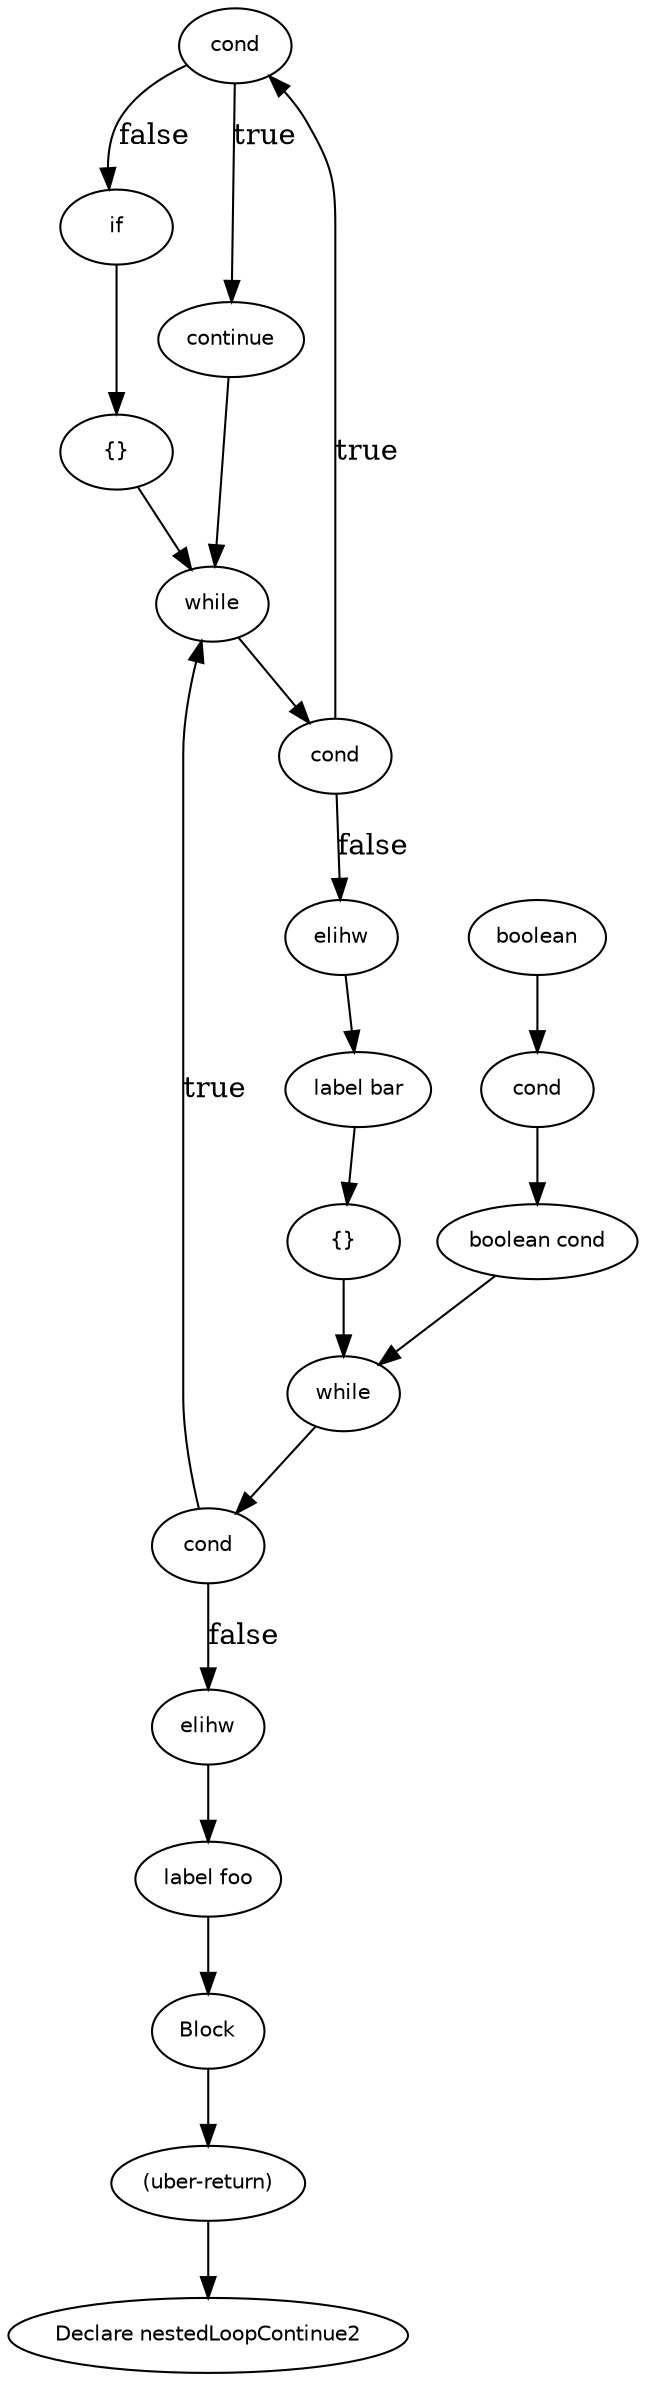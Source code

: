 digraph nestedLoopContinue2 {
  19 [
    label = cond,
    fontname = Helvetica,
    fontsize = 10
  ];
  18 [
    label = if,
    fontname = Helvetica,
    fontsize = 10
  ];
  17 [
    label = "{}",
    fontname = Helvetica,
    fontsize = 10
  ];
  16 [
    label = cond,
    fontname = Helvetica,
    fontsize = 10
  ];
  15 [
    label = elihw,
    fontname = Helvetica,
    fontsize = 10
  ];
  14 [
    label = while,
    fontname = Helvetica,
    fontsize = 10
  ];
  12 [
    label = "label bar",
    fontname = Helvetica,
    fontsize = 10
  ];
  11 [
    label = "{}",
    fontname = Helvetica,
    fontsize = 10
  ];
  10 [
    label = cond,
    fontname = Helvetica,
    fontsize = 10
  ];
  9 [
    label = elihw,
    fontname = Helvetica,
    fontsize = 10
  ];
  8 [
    label = while,
    fontname = Helvetica,
    fontsize = 10
  ];
  6 [
    label = "label foo",
    fontname = Helvetica,
    fontsize = 10
  ];
  5 [
    label = cond,
    fontname = Helvetica,
    fontsize = 10
  ];
  4 [
    label = boolean,
    fontname = Helvetica,
    fontsize = 10
  ];
  3 [
    label = "boolean cond",
    fontname = Helvetica,
    fontsize = 10
  ];
  2 [
    label = "(uber-return)",
    fontname = Helvetica,
    fontsize = 10
  ];
  22 [
    label = Block,
    fontname = Helvetica,
    fontsize = 10
  ];
  0 [
    label = "Declare nestedLoopContinue2",
    fontname = Helvetica,
    fontsize = 10
  ];
  20 [
    label = continue,
    fontname = Helvetica,
    fontsize = 10
  ];
  2 -> 0 [
    label = ""
  ];
  17 -> 14 [
    label = ""
  ];
  22 -> 2 [
    label = ""
  ];
  18 -> 17 [
    label = ""
  ];
  6 -> 22 [
    label = ""
  ];
  19 -> 18 [
    label = false
  ];
  9 -> 6 [
    label = ""
  ];
  16 -> 19 [
    label = true
  ];
  4 -> 5 [
    label = ""
  ];
  15 -> 12 [
    label = ""
  ];
  3 -> 8 [
    label = ""
  ];
  19 -> 20 [
    label = true
  ];
  16 -> 15 [
    label = false
  ];
  5 -> 3 [
    label = ""
  ];
  20 -> 14 [
    label = ""
  ];
  10 -> 9 [
    label = false
  ];
  14 -> 16 [
    label = ""
  ];
  11 -> 8 [
    label = ""
  ];
  10 -> 14 [
    label = true
  ];
  12 -> 11 [
    label = ""
  ];
  8 -> 10 [
    label = ""
  ];
}
